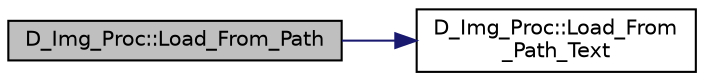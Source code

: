 digraph "D_Img_Proc::Load_From_Path"
{
 // LATEX_PDF_SIZE
  edge [fontname="Helvetica",fontsize="10",labelfontname="Helvetica",labelfontsize="10"];
  node [fontname="Helvetica",fontsize="10",shape=record];
  rankdir="LR";
  Node1 [label="D_Img_Proc::Load_From_Path",height=0.2,width=0.4,color="black", fillcolor="grey75", style="filled", fontcolor="black",tooltip=" "];
  Node1 -> Node2 [color="midnightblue",fontsize="10",style="solid",fontname="Helvetica"];
  Node2 [label="D_Img_Proc::Load_From\l_Path_Text",height=0.2,width=0.4,color="black", fillcolor="white", style="filled",URL="$class_d___img___proc.html#aa06604fb0e60acc00b34d089425dea62",tooltip=" "];
}
